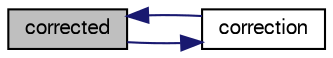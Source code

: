 digraph "corrected"
{
  bgcolor="transparent";
  edge [fontname="FreeSans",fontsize="10",labelfontname="FreeSans",labelfontsize="10"];
  node [fontname="FreeSans",fontsize="10",shape=record];
  rankdir="LR";
  Node110 [label="corrected",height=0.2,width=0.4,color="black", fillcolor="grey75", style="filled", fontcolor="black"];
  Node110 -> Node111 [color="midnightblue",fontsize="10",style="solid",fontname="FreeSans"];
  Node111 [label="correction",height=0.2,width=0.4,color="black",URL="$a23174.html#acc9188c066344eea3cfd4b7f114eef3e",tooltip="Return the explicit correction to the face-interpolate. "];
  Node111 -> Node110 [color="midnightblue",fontsize="10",style="solid",fontname="FreeSans"];
}
